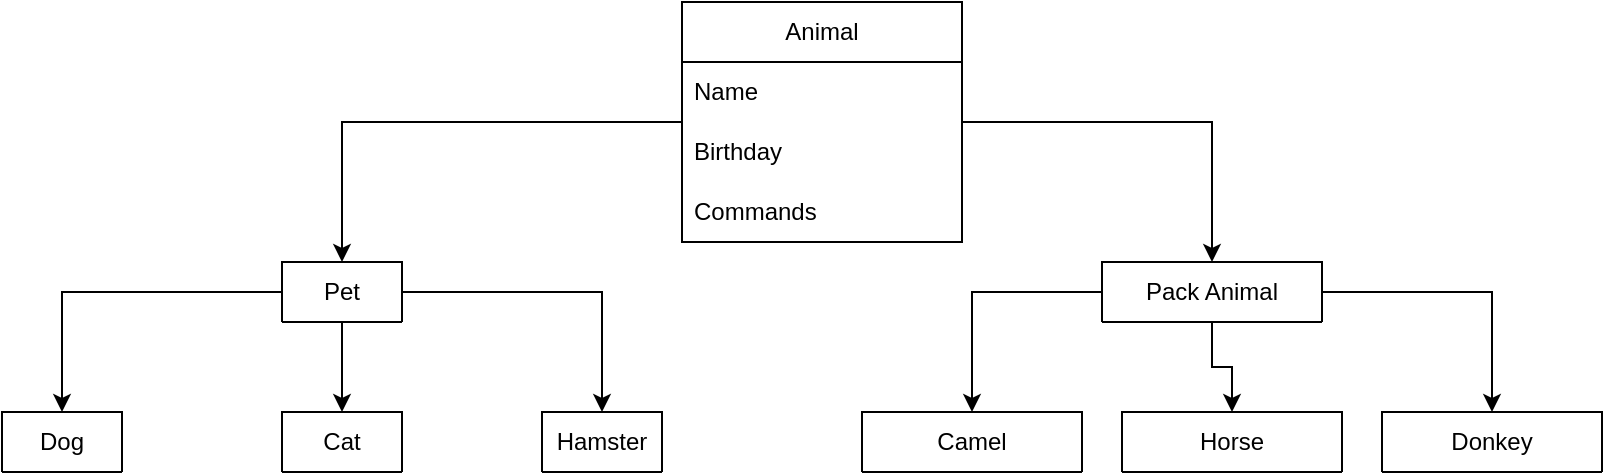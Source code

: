 <mxfile version="22.0.8" type="device">
  <diagram id="C5RBs43oDa-KdzZeNtuy" name="Page-1">
    <mxGraphModel dx="2559" dy="990" grid="1" gridSize="10" guides="1" tooltips="1" connect="1" arrows="1" fold="1" page="1" pageScale="1" pageWidth="827" pageHeight="1169" math="0" shadow="0">
      <root>
        <mxCell id="WIyWlLk6GJQsqaUBKTNV-0" />
        <mxCell id="WIyWlLk6GJQsqaUBKTNV-1" parent="WIyWlLk6GJQsqaUBKTNV-0" />
        <mxCell id="RJ4v7gHHOGA5pTFB5M29-9" style="edgeStyle=orthogonalEdgeStyle;rounded=0;orthogonalLoop=1;jettySize=auto;html=1;" edge="1" parent="WIyWlLk6GJQsqaUBKTNV-1" source="RJ4v7gHHOGA5pTFB5M29-0" target="RJ4v7gHHOGA5pTFB5M29-5">
          <mxGeometry relative="1" as="geometry" />
        </mxCell>
        <mxCell id="RJ4v7gHHOGA5pTFB5M29-16" style="edgeStyle=orthogonalEdgeStyle;rounded=0;orthogonalLoop=1;jettySize=auto;html=1;" edge="1" parent="WIyWlLk6GJQsqaUBKTNV-1" source="RJ4v7gHHOGA5pTFB5M29-0" target="RJ4v7gHHOGA5pTFB5M29-12">
          <mxGeometry relative="1" as="geometry" />
        </mxCell>
        <mxCell id="RJ4v7gHHOGA5pTFB5M29-0" value="Animal" style="swimlane;fontStyle=0;childLayout=stackLayout;horizontal=1;startSize=30;horizontalStack=0;resizeParent=1;resizeParentMax=0;resizeLast=0;collapsible=1;marginBottom=0;whiteSpace=wrap;html=1;" vertex="1" parent="WIyWlLk6GJQsqaUBKTNV-1">
          <mxGeometry x="354" y="30" width="140" height="120" as="geometry">
            <mxRectangle x="380" y="510" width="80" height="30" as="alternateBounds" />
          </mxGeometry>
        </mxCell>
        <mxCell id="RJ4v7gHHOGA5pTFB5M29-1" value="Name" style="text;strokeColor=none;fillColor=none;align=left;verticalAlign=middle;spacingLeft=4;spacingRight=4;overflow=hidden;points=[[0,0.5],[1,0.5]];portConstraint=eastwest;rotatable=0;whiteSpace=wrap;html=1;" vertex="1" parent="RJ4v7gHHOGA5pTFB5M29-0">
          <mxGeometry y="30" width="140" height="30" as="geometry" />
        </mxCell>
        <mxCell id="RJ4v7gHHOGA5pTFB5M29-2" value="Birthday" style="text;strokeColor=none;fillColor=none;align=left;verticalAlign=middle;spacingLeft=4;spacingRight=4;overflow=hidden;points=[[0,0.5],[1,0.5]];portConstraint=eastwest;rotatable=0;whiteSpace=wrap;html=1;" vertex="1" parent="RJ4v7gHHOGA5pTFB5M29-0">
          <mxGeometry y="60" width="140" height="30" as="geometry" />
        </mxCell>
        <mxCell id="RJ4v7gHHOGA5pTFB5M29-3" value="Commands" style="text;strokeColor=none;fillColor=none;align=left;verticalAlign=middle;spacingLeft=4;spacingRight=4;overflow=hidden;points=[[0,0.5],[1,0.5]];portConstraint=eastwest;rotatable=0;whiteSpace=wrap;html=1;" vertex="1" parent="RJ4v7gHHOGA5pTFB5M29-0">
          <mxGeometry y="90" width="140" height="30" as="geometry" />
        </mxCell>
        <mxCell id="RJ4v7gHHOGA5pTFB5M29-41" style="edgeStyle=orthogonalEdgeStyle;rounded=0;orthogonalLoop=1;jettySize=auto;html=1;" edge="1" parent="WIyWlLk6GJQsqaUBKTNV-1" source="RJ4v7gHHOGA5pTFB5M29-5" target="RJ4v7gHHOGA5pTFB5M29-37">
          <mxGeometry relative="1" as="geometry" />
        </mxCell>
        <mxCell id="RJ4v7gHHOGA5pTFB5M29-46" style="edgeStyle=orthogonalEdgeStyle;rounded=0;orthogonalLoop=1;jettySize=auto;html=1;" edge="1" parent="WIyWlLk6GJQsqaUBKTNV-1" source="RJ4v7gHHOGA5pTFB5M29-5" target="RJ4v7gHHOGA5pTFB5M29-42">
          <mxGeometry relative="1" as="geometry" />
        </mxCell>
        <mxCell id="RJ4v7gHHOGA5pTFB5M29-51" style="edgeStyle=orthogonalEdgeStyle;rounded=0;orthogonalLoop=1;jettySize=auto;html=1;" edge="1" parent="WIyWlLk6GJQsqaUBKTNV-1" source="RJ4v7gHHOGA5pTFB5M29-5" target="RJ4v7gHHOGA5pTFB5M29-47">
          <mxGeometry relative="1" as="geometry" />
        </mxCell>
        <mxCell id="RJ4v7gHHOGA5pTFB5M29-5" value="Pet" style="swimlane;fontStyle=0;childLayout=stackLayout;horizontal=1;startSize=30;horizontalStack=0;resizeParent=1;resizeParentMax=0;resizeLast=0;collapsible=1;marginBottom=0;whiteSpace=wrap;html=1;" vertex="1" collapsed="1" parent="WIyWlLk6GJQsqaUBKTNV-1">
          <mxGeometry x="154" y="160" width="60" height="30" as="geometry">
            <mxRectangle x="180" y="640" width="140" height="120" as="alternateBounds" />
          </mxGeometry>
        </mxCell>
        <mxCell id="RJ4v7gHHOGA5pTFB5M29-6" value="Item 1" style="text;strokeColor=none;fillColor=none;align=left;verticalAlign=middle;spacingLeft=4;spacingRight=4;overflow=hidden;points=[[0,0.5],[1,0.5]];portConstraint=eastwest;rotatable=0;whiteSpace=wrap;html=1;" vertex="1" parent="RJ4v7gHHOGA5pTFB5M29-5">
          <mxGeometry y="30" width="140" height="30" as="geometry" />
        </mxCell>
        <mxCell id="RJ4v7gHHOGA5pTFB5M29-7" value="Item 2" style="text;strokeColor=none;fillColor=none;align=left;verticalAlign=middle;spacingLeft=4;spacingRight=4;overflow=hidden;points=[[0,0.5],[1,0.5]];portConstraint=eastwest;rotatable=0;whiteSpace=wrap;html=1;" vertex="1" parent="RJ4v7gHHOGA5pTFB5M29-5">
          <mxGeometry y="60" width="140" height="30" as="geometry" />
        </mxCell>
        <mxCell id="RJ4v7gHHOGA5pTFB5M29-8" value="Item 3" style="text;strokeColor=none;fillColor=none;align=left;verticalAlign=middle;spacingLeft=4;spacingRight=4;overflow=hidden;points=[[0,0.5],[1,0.5]];portConstraint=eastwest;rotatable=0;whiteSpace=wrap;html=1;" vertex="1" parent="RJ4v7gHHOGA5pTFB5M29-5">
          <mxGeometry y="90" width="140" height="30" as="geometry" />
        </mxCell>
        <mxCell id="RJ4v7gHHOGA5pTFB5M29-56" style="edgeStyle=orthogonalEdgeStyle;rounded=0;orthogonalLoop=1;jettySize=auto;html=1;" edge="1" parent="WIyWlLk6GJQsqaUBKTNV-1" source="RJ4v7gHHOGA5pTFB5M29-12" target="RJ4v7gHHOGA5pTFB5M29-52">
          <mxGeometry relative="1" as="geometry" />
        </mxCell>
        <mxCell id="RJ4v7gHHOGA5pTFB5M29-61" style="edgeStyle=orthogonalEdgeStyle;rounded=0;orthogonalLoop=1;jettySize=auto;html=1;" edge="1" parent="WIyWlLk6GJQsqaUBKTNV-1" source="RJ4v7gHHOGA5pTFB5M29-12" target="RJ4v7gHHOGA5pTFB5M29-57">
          <mxGeometry relative="1" as="geometry" />
        </mxCell>
        <mxCell id="RJ4v7gHHOGA5pTFB5M29-66" style="edgeStyle=orthogonalEdgeStyle;rounded=0;orthogonalLoop=1;jettySize=auto;html=1;" edge="1" parent="WIyWlLk6GJQsqaUBKTNV-1" source="RJ4v7gHHOGA5pTFB5M29-12" target="RJ4v7gHHOGA5pTFB5M29-62">
          <mxGeometry relative="1" as="geometry" />
        </mxCell>
        <mxCell id="RJ4v7gHHOGA5pTFB5M29-12" value="Pack Animal" style="swimlane;fontStyle=0;childLayout=stackLayout;horizontal=1;startSize=30;horizontalStack=0;resizeParent=1;resizeParentMax=0;resizeLast=0;collapsible=1;marginBottom=0;whiteSpace=wrap;html=1;" vertex="1" collapsed="1" parent="WIyWlLk6GJQsqaUBKTNV-1">
          <mxGeometry x="564" y="160" width="110" height="30" as="geometry">
            <mxRectangle x="590" y="640" width="140" height="120" as="alternateBounds" />
          </mxGeometry>
        </mxCell>
        <mxCell id="RJ4v7gHHOGA5pTFB5M29-13" value="Item 1" style="text;strokeColor=none;fillColor=none;align=left;verticalAlign=middle;spacingLeft=4;spacingRight=4;overflow=hidden;points=[[0,0.5],[1,0.5]];portConstraint=eastwest;rotatable=0;whiteSpace=wrap;html=1;" vertex="1" parent="RJ4v7gHHOGA5pTFB5M29-12">
          <mxGeometry y="30" width="140" height="30" as="geometry" />
        </mxCell>
        <mxCell id="RJ4v7gHHOGA5pTFB5M29-14" value="Item 2" style="text;strokeColor=none;fillColor=none;align=left;verticalAlign=middle;spacingLeft=4;spacingRight=4;overflow=hidden;points=[[0,0.5],[1,0.5]];portConstraint=eastwest;rotatable=0;whiteSpace=wrap;html=1;" vertex="1" parent="RJ4v7gHHOGA5pTFB5M29-12">
          <mxGeometry y="60" width="140" height="30" as="geometry" />
        </mxCell>
        <mxCell id="RJ4v7gHHOGA5pTFB5M29-15" value="Item 3" style="text;strokeColor=none;fillColor=none;align=left;verticalAlign=middle;spacingLeft=4;spacingRight=4;overflow=hidden;points=[[0,0.5],[1,0.5]];portConstraint=eastwest;rotatable=0;whiteSpace=wrap;html=1;" vertex="1" parent="RJ4v7gHHOGA5pTFB5M29-12">
          <mxGeometry y="90" width="140" height="30" as="geometry" />
        </mxCell>
        <mxCell id="RJ4v7gHHOGA5pTFB5M29-37" value="Cat" style="swimlane;fontStyle=0;childLayout=stackLayout;horizontal=1;startSize=30;horizontalStack=0;resizeParent=1;resizeParentMax=0;resizeLast=0;collapsible=1;marginBottom=0;whiteSpace=wrap;html=1;" vertex="1" collapsed="1" parent="WIyWlLk6GJQsqaUBKTNV-1">
          <mxGeometry x="154" y="235" width="60" height="30" as="geometry">
            <mxRectangle x="180" y="640" width="140" height="120" as="alternateBounds" />
          </mxGeometry>
        </mxCell>
        <mxCell id="RJ4v7gHHOGA5pTFB5M29-38" value="Item 1" style="text;strokeColor=none;fillColor=none;align=left;verticalAlign=middle;spacingLeft=4;spacingRight=4;overflow=hidden;points=[[0,0.5],[1,0.5]];portConstraint=eastwest;rotatable=0;whiteSpace=wrap;html=1;" vertex="1" parent="RJ4v7gHHOGA5pTFB5M29-37">
          <mxGeometry y="30" width="140" height="30" as="geometry" />
        </mxCell>
        <mxCell id="RJ4v7gHHOGA5pTFB5M29-39" value="Item 2" style="text;strokeColor=none;fillColor=none;align=left;verticalAlign=middle;spacingLeft=4;spacingRight=4;overflow=hidden;points=[[0,0.5],[1,0.5]];portConstraint=eastwest;rotatable=0;whiteSpace=wrap;html=1;" vertex="1" parent="RJ4v7gHHOGA5pTFB5M29-37">
          <mxGeometry y="60" width="140" height="30" as="geometry" />
        </mxCell>
        <mxCell id="RJ4v7gHHOGA5pTFB5M29-40" value="Item 3" style="text;strokeColor=none;fillColor=none;align=left;verticalAlign=middle;spacingLeft=4;spacingRight=4;overflow=hidden;points=[[0,0.5],[1,0.5]];portConstraint=eastwest;rotatable=0;whiteSpace=wrap;html=1;" vertex="1" parent="RJ4v7gHHOGA5pTFB5M29-37">
          <mxGeometry y="90" width="140" height="30" as="geometry" />
        </mxCell>
        <mxCell id="RJ4v7gHHOGA5pTFB5M29-42" value="Dog" style="swimlane;fontStyle=0;childLayout=stackLayout;horizontal=1;startSize=30;horizontalStack=0;resizeParent=1;resizeParentMax=0;resizeLast=0;collapsible=1;marginBottom=0;whiteSpace=wrap;html=1;" vertex="1" collapsed="1" parent="WIyWlLk6GJQsqaUBKTNV-1">
          <mxGeometry x="14" y="235" width="60" height="30" as="geometry">
            <mxRectangle x="180" y="640" width="140" height="120" as="alternateBounds" />
          </mxGeometry>
        </mxCell>
        <mxCell id="RJ4v7gHHOGA5pTFB5M29-43" value="Item 1" style="text;strokeColor=none;fillColor=none;align=left;verticalAlign=middle;spacingLeft=4;spacingRight=4;overflow=hidden;points=[[0,0.5],[1,0.5]];portConstraint=eastwest;rotatable=0;whiteSpace=wrap;html=1;" vertex="1" parent="RJ4v7gHHOGA5pTFB5M29-42">
          <mxGeometry y="30" width="140" height="30" as="geometry" />
        </mxCell>
        <mxCell id="RJ4v7gHHOGA5pTFB5M29-44" value="Item 2" style="text;strokeColor=none;fillColor=none;align=left;verticalAlign=middle;spacingLeft=4;spacingRight=4;overflow=hidden;points=[[0,0.5],[1,0.5]];portConstraint=eastwest;rotatable=0;whiteSpace=wrap;html=1;" vertex="1" parent="RJ4v7gHHOGA5pTFB5M29-42">
          <mxGeometry y="60" width="140" height="30" as="geometry" />
        </mxCell>
        <mxCell id="RJ4v7gHHOGA5pTFB5M29-45" value="Item 3" style="text;strokeColor=none;fillColor=none;align=left;verticalAlign=middle;spacingLeft=4;spacingRight=4;overflow=hidden;points=[[0,0.5],[1,0.5]];portConstraint=eastwest;rotatable=0;whiteSpace=wrap;html=1;" vertex="1" parent="RJ4v7gHHOGA5pTFB5M29-42">
          <mxGeometry y="90" width="140" height="30" as="geometry" />
        </mxCell>
        <mxCell id="RJ4v7gHHOGA5pTFB5M29-47" value="Hamster" style="swimlane;fontStyle=0;childLayout=stackLayout;horizontal=1;startSize=30;horizontalStack=0;resizeParent=1;resizeParentMax=0;resizeLast=0;collapsible=1;marginBottom=0;whiteSpace=wrap;html=1;" vertex="1" collapsed="1" parent="WIyWlLk6GJQsqaUBKTNV-1">
          <mxGeometry x="284" y="235" width="60" height="30" as="geometry">
            <mxRectangle x="180" y="640" width="140" height="120" as="alternateBounds" />
          </mxGeometry>
        </mxCell>
        <mxCell id="RJ4v7gHHOGA5pTFB5M29-48" value="Item 1" style="text;strokeColor=none;fillColor=none;align=left;verticalAlign=middle;spacingLeft=4;spacingRight=4;overflow=hidden;points=[[0,0.5],[1,0.5]];portConstraint=eastwest;rotatable=0;whiteSpace=wrap;html=1;" vertex="1" parent="RJ4v7gHHOGA5pTFB5M29-47">
          <mxGeometry y="30" width="140" height="30" as="geometry" />
        </mxCell>
        <mxCell id="RJ4v7gHHOGA5pTFB5M29-49" value="Item 2" style="text;strokeColor=none;fillColor=none;align=left;verticalAlign=middle;spacingLeft=4;spacingRight=4;overflow=hidden;points=[[0,0.5],[1,0.5]];portConstraint=eastwest;rotatable=0;whiteSpace=wrap;html=1;" vertex="1" parent="RJ4v7gHHOGA5pTFB5M29-47">
          <mxGeometry y="60" width="140" height="30" as="geometry" />
        </mxCell>
        <mxCell id="RJ4v7gHHOGA5pTFB5M29-50" value="Item 3" style="text;strokeColor=none;fillColor=none;align=left;verticalAlign=middle;spacingLeft=4;spacingRight=4;overflow=hidden;points=[[0,0.5],[1,0.5]];portConstraint=eastwest;rotatable=0;whiteSpace=wrap;html=1;" vertex="1" parent="RJ4v7gHHOGA5pTFB5M29-47">
          <mxGeometry y="90" width="140" height="30" as="geometry" />
        </mxCell>
        <mxCell id="RJ4v7gHHOGA5pTFB5M29-52" value="Camel" style="swimlane;fontStyle=0;childLayout=stackLayout;horizontal=1;startSize=30;horizontalStack=0;resizeParent=1;resizeParentMax=0;resizeLast=0;collapsible=1;marginBottom=0;whiteSpace=wrap;html=1;" vertex="1" collapsed="1" parent="WIyWlLk6GJQsqaUBKTNV-1">
          <mxGeometry x="444" y="235" width="110" height="30" as="geometry">
            <mxRectangle x="590" y="640" width="140" height="120" as="alternateBounds" />
          </mxGeometry>
        </mxCell>
        <mxCell id="RJ4v7gHHOGA5pTFB5M29-53" value="Item 1" style="text;strokeColor=none;fillColor=none;align=left;verticalAlign=middle;spacingLeft=4;spacingRight=4;overflow=hidden;points=[[0,0.5],[1,0.5]];portConstraint=eastwest;rotatable=0;whiteSpace=wrap;html=1;" vertex="1" parent="RJ4v7gHHOGA5pTFB5M29-52">
          <mxGeometry y="30" width="140" height="30" as="geometry" />
        </mxCell>
        <mxCell id="RJ4v7gHHOGA5pTFB5M29-54" value="Item 2" style="text;strokeColor=none;fillColor=none;align=left;verticalAlign=middle;spacingLeft=4;spacingRight=4;overflow=hidden;points=[[0,0.5],[1,0.5]];portConstraint=eastwest;rotatable=0;whiteSpace=wrap;html=1;" vertex="1" parent="RJ4v7gHHOGA5pTFB5M29-52">
          <mxGeometry y="60" width="140" height="30" as="geometry" />
        </mxCell>
        <mxCell id="RJ4v7gHHOGA5pTFB5M29-55" value="Item 3" style="text;strokeColor=none;fillColor=none;align=left;verticalAlign=middle;spacingLeft=4;spacingRight=4;overflow=hidden;points=[[0,0.5],[1,0.5]];portConstraint=eastwest;rotatable=0;whiteSpace=wrap;html=1;" vertex="1" parent="RJ4v7gHHOGA5pTFB5M29-52">
          <mxGeometry y="90" width="140" height="30" as="geometry" />
        </mxCell>
        <mxCell id="RJ4v7gHHOGA5pTFB5M29-57" value="Donkey" style="swimlane;fontStyle=0;childLayout=stackLayout;horizontal=1;startSize=30;horizontalStack=0;resizeParent=1;resizeParentMax=0;resizeLast=0;collapsible=1;marginBottom=0;whiteSpace=wrap;html=1;" vertex="1" collapsed="1" parent="WIyWlLk6GJQsqaUBKTNV-1">
          <mxGeometry x="704" y="235" width="110" height="30" as="geometry">
            <mxRectangle x="590" y="640" width="140" height="120" as="alternateBounds" />
          </mxGeometry>
        </mxCell>
        <mxCell id="RJ4v7gHHOGA5pTFB5M29-58" value="Item 1" style="text;strokeColor=none;fillColor=none;align=left;verticalAlign=middle;spacingLeft=4;spacingRight=4;overflow=hidden;points=[[0,0.5],[1,0.5]];portConstraint=eastwest;rotatable=0;whiteSpace=wrap;html=1;" vertex="1" parent="RJ4v7gHHOGA5pTFB5M29-57">
          <mxGeometry y="30" width="140" height="30" as="geometry" />
        </mxCell>
        <mxCell id="RJ4v7gHHOGA5pTFB5M29-59" value="Item 2" style="text;strokeColor=none;fillColor=none;align=left;verticalAlign=middle;spacingLeft=4;spacingRight=4;overflow=hidden;points=[[0,0.5],[1,0.5]];portConstraint=eastwest;rotatable=0;whiteSpace=wrap;html=1;" vertex="1" parent="RJ4v7gHHOGA5pTFB5M29-57">
          <mxGeometry y="60" width="140" height="30" as="geometry" />
        </mxCell>
        <mxCell id="RJ4v7gHHOGA5pTFB5M29-60" value="Item 3" style="text;strokeColor=none;fillColor=none;align=left;verticalAlign=middle;spacingLeft=4;spacingRight=4;overflow=hidden;points=[[0,0.5],[1,0.5]];portConstraint=eastwest;rotatable=0;whiteSpace=wrap;html=1;" vertex="1" parent="RJ4v7gHHOGA5pTFB5M29-57">
          <mxGeometry y="90" width="140" height="30" as="geometry" />
        </mxCell>
        <mxCell id="RJ4v7gHHOGA5pTFB5M29-62" value="Horse" style="swimlane;fontStyle=0;childLayout=stackLayout;horizontal=1;startSize=30;horizontalStack=0;resizeParent=1;resizeParentMax=0;resizeLast=0;collapsible=1;marginBottom=0;whiteSpace=wrap;html=1;" vertex="1" collapsed="1" parent="WIyWlLk6GJQsqaUBKTNV-1">
          <mxGeometry x="574" y="235" width="110" height="30" as="geometry">
            <mxRectangle x="590" y="640" width="140" height="120" as="alternateBounds" />
          </mxGeometry>
        </mxCell>
        <mxCell id="RJ4v7gHHOGA5pTFB5M29-63" value="Item 1" style="text;strokeColor=none;fillColor=none;align=left;verticalAlign=middle;spacingLeft=4;spacingRight=4;overflow=hidden;points=[[0,0.5],[1,0.5]];portConstraint=eastwest;rotatable=0;whiteSpace=wrap;html=1;" vertex="1" parent="RJ4v7gHHOGA5pTFB5M29-62">
          <mxGeometry y="30" width="140" height="30" as="geometry" />
        </mxCell>
        <mxCell id="RJ4v7gHHOGA5pTFB5M29-64" value="Item 2" style="text;strokeColor=none;fillColor=none;align=left;verticalAlign=middle;spacingLeft=4;spacingRight=4;overflow=hidden;points=[[0,0.5],[1,0.5]];portConstraint=eastwest;rotatable=0;whiteSpace=wrap;html=1;" vertex="1" parent="RJ4v7gHHOGA5pTFB5M29-62">
          <mxGeometry y="60" width="140" height="30" as="geometry" />
        </mxCell>
        <mxCell id="RJ4v7gHHOGA5pTFB5M29-65" value="Item 3" style="text;strokeColor=none;fillColor=none;align=left;verticalAlign=middle;spacingLeft=4;spacingRight=4;overflow=hidden;points=[[0,0.5],[1,0.5]];portConstraint=eastwest;rotatable=0;whiteSpace=wrap;html=1;" vertex="1" parent="RJ4v7gHHOGA5pTFB5M29-62">
          <mxGeometry y="90" width="140" height="30" as="geometry" />
        </mxCell>
      </root>
    </mxGraphModel>
  </diagram>
</mxfile>
